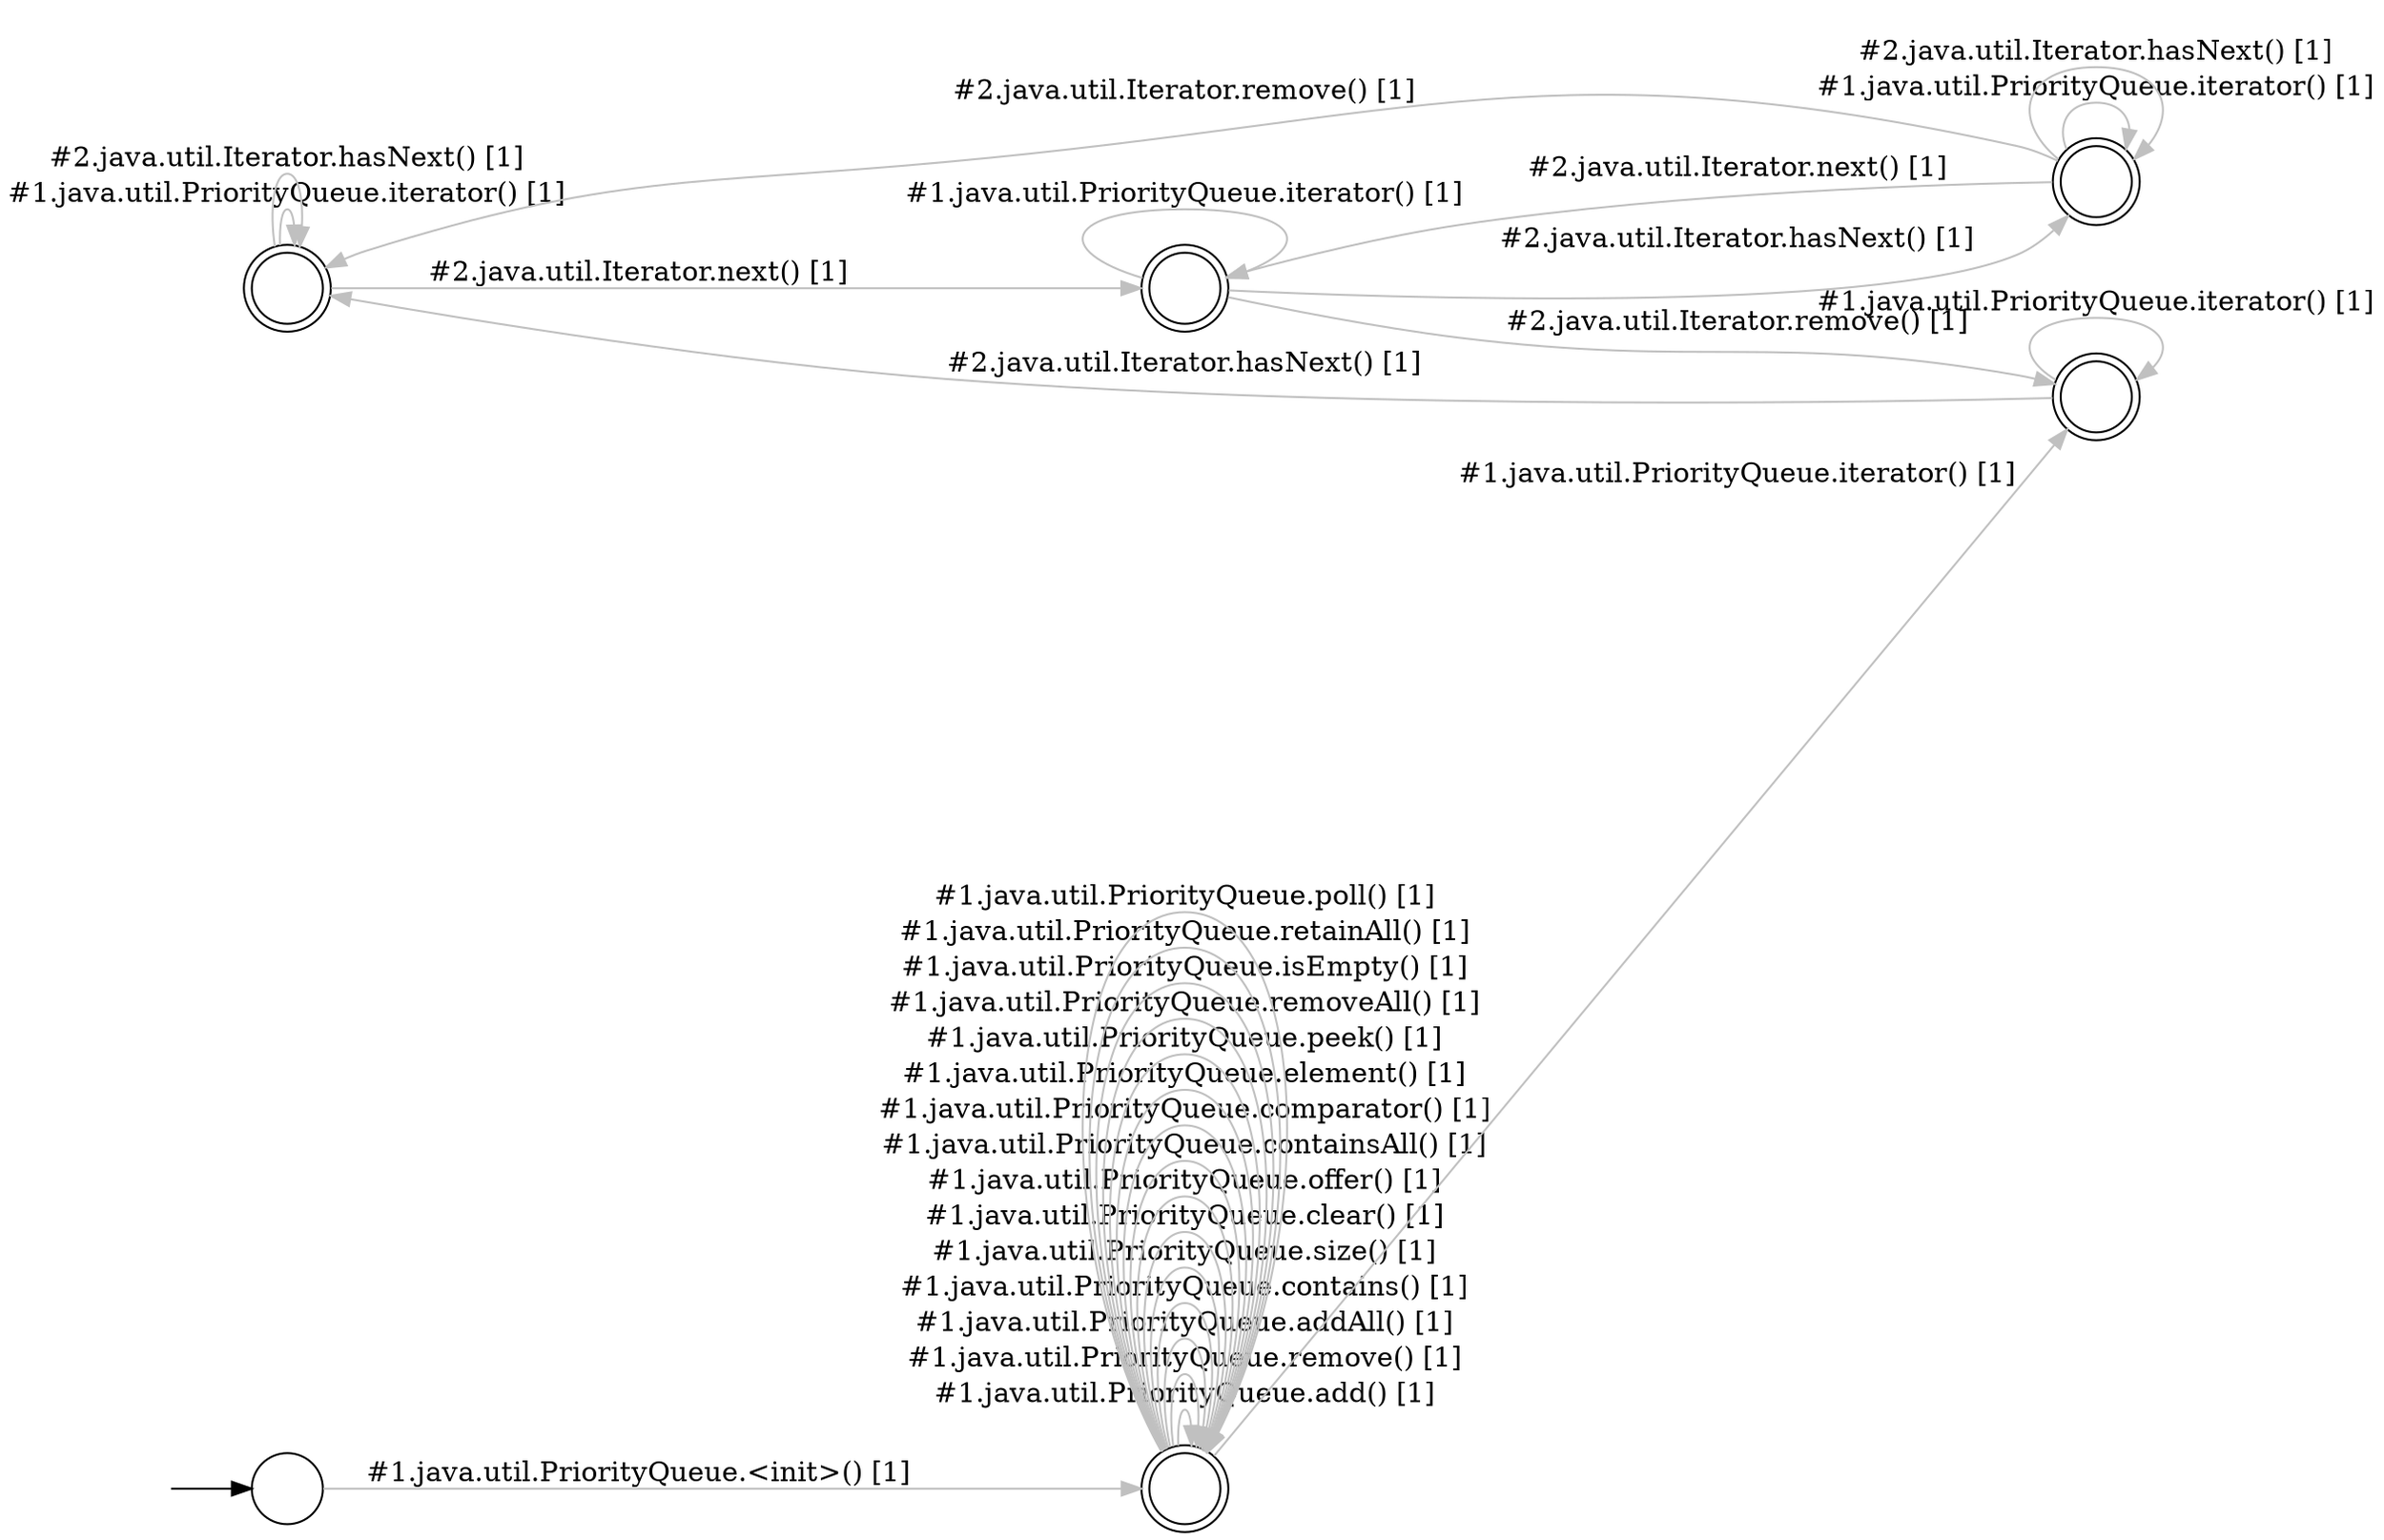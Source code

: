 digraph Automaton {
  rankdir = LR;
  0 [shape=doublecircle,label=""];
  0 -> 0 [label="#1.java.util.PriorityQueue.iterator() [1]",style="setlinewidth(1)",color=gray]
  0 -> 0 [label="#2.java.util.Iterator.hasNext() [1]",style="setlinewidth(1)",color=gray]
  0 -> 3 [label="#2.java.util.Iterator.next() [1]",style="setlinewidth(1)",color=gray]
  1 [shape=doublecircle,label=""];
  1 -> 2 [label="#1.java.util.PriorityQueue.iterator() [1]",style="setlinewidth(1)",color=gray]
  1 -> 1 [label="#1.java.util.PriorityQueue.add() [1]",style="setlinewidth(1)",color=gray]
  1 -> 1 [label="#1.java.util.PriorityQueue.remove() [1]",style="setlinewidth(1)",color=gray]
  1 -> 1 [label="#1.java.util.PriorityQueue.addAll() [1]",style="setlinewidth(1)",color=gray]
  1 -> 1 [label="#1.java.util.PriorityQueue.contains() [1]",style="setlinewidth(1)",color=gray]
  1 -> 1 [label="#1.java.util.PriorityQueue.size() [1]",style="setlinewidth(1)",color=gray]
  1 -> 1 [label="#1.java.util.PriorityQueue.clear() [1]",style="setlinewidth(1)",color=gray]
  1 -> 1 [label="#1.java.util.PriorityQueue.offer() [1]",style="setlinewidth(1)",color=gray]
  1 -> 1 [label="#1.java.util.PriorityQueue.containsAll() [1]",style="setlinewidth(1)",color=gray]
  1 -> 1 [label="#1.java.util.PriorityQueue.comparator() [1]",style="setlinewidth(1)",color=gray]
  1 -> 1 [label="#1.java.util.PriorityQueue.element() [1]",style="setlinewidth(1)",color=gray]
  1 -> 1 [label="#1.java.util.PriorityQueue.peek() [1]",style="setlinewidth(1)",color=gray]
  1 -> 1 [label="#1.java.util.PriorityQueue.removeAll() [1]",style="setlinewidth(1)",color=gray]
  1 -> 1 [label="#1.java.util.PriorityQueue.isEmpty() [1]",style="setlinewidth(1)",color=gray]
  1 -> 1 [label="#1.java.util.PriorityQueue.retainAll() [1]",style="setlinewidth(1)",color=gray]
  1 -> 1 [label="#1.java.util.PriorityQueue.poll() [1]",style="setlinewidth(1)",color=gray]
  2 [shape=doublecircle,label=""];
  2 -> 2 [label="#1.java.util.PriorityQueue.iterator() [1]",style="setlinewidth(1)",color=gray]
  2 -> 0 [label="#2.java.util.Iterator.hasNext() [1]",style="setlinewidth(1)",color=gray]
  3 [shape=doublecircle,label=""];
  3 -> 3 [label="#1.java.util.PriorityQueue.iterator() [1]",style="setlinewidth(1)",color=gray]
  3 -> 2 [label="#2.java.util.Iterator.remove() [1]",style="setlinewidth(1)",color=gray]
  3 -> 4 [label="#2.java.util.Iterator.hasNext() [1]",style="setlinewidth(1)",color=gray]
  4 [shape=doublecircle,label=""];
  4 -> 4 [label="#1.java.util.PriorityQueue.iterator() [1]",style="setlinewidth(1)",color=gray]
  4 -> 0 [label="#2.java.util.Iterator.remove() [1]",style="setlinewidth(1)",color=gray]
  4 -> 4 [label="#2.java.util.Iterator.hasNext() [1]",style="setlinewidth(1)",color=gray]
  4 -> 3 [label="#2.java.util.Iterator.next() [1]",style="setlinewidth(1)",color=gray]
  5 [shape=circle,label=""];
  initial [shape=plaintext,label=""];
  initial -> 5
  5 -> 1 [label="#1.java.util.PriorityQueue.<init>() [1]",style="setlinewidth(1)",color=gray]
}
